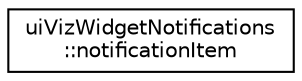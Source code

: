 digraph "Graphical Class Hierarchy"
{
 // LATEX_PDF_SIZE
  edge [fontname="Helvetica",fontsize="10",labelfontname="Helvetica",labelfontsize="10"];
  node [fontname="Helvetica",fontsize="10",shape=record];
  rankdir="LR";
  Node0 [label="uiVizWidgetNotifications\l::notificationItem",height=0.2,width=0.4,color="black", fillcolor="white", style="filled",URL="$structuiVizWidgetNotifications_1_1notificationItem.html",tooltip=" "];
}
